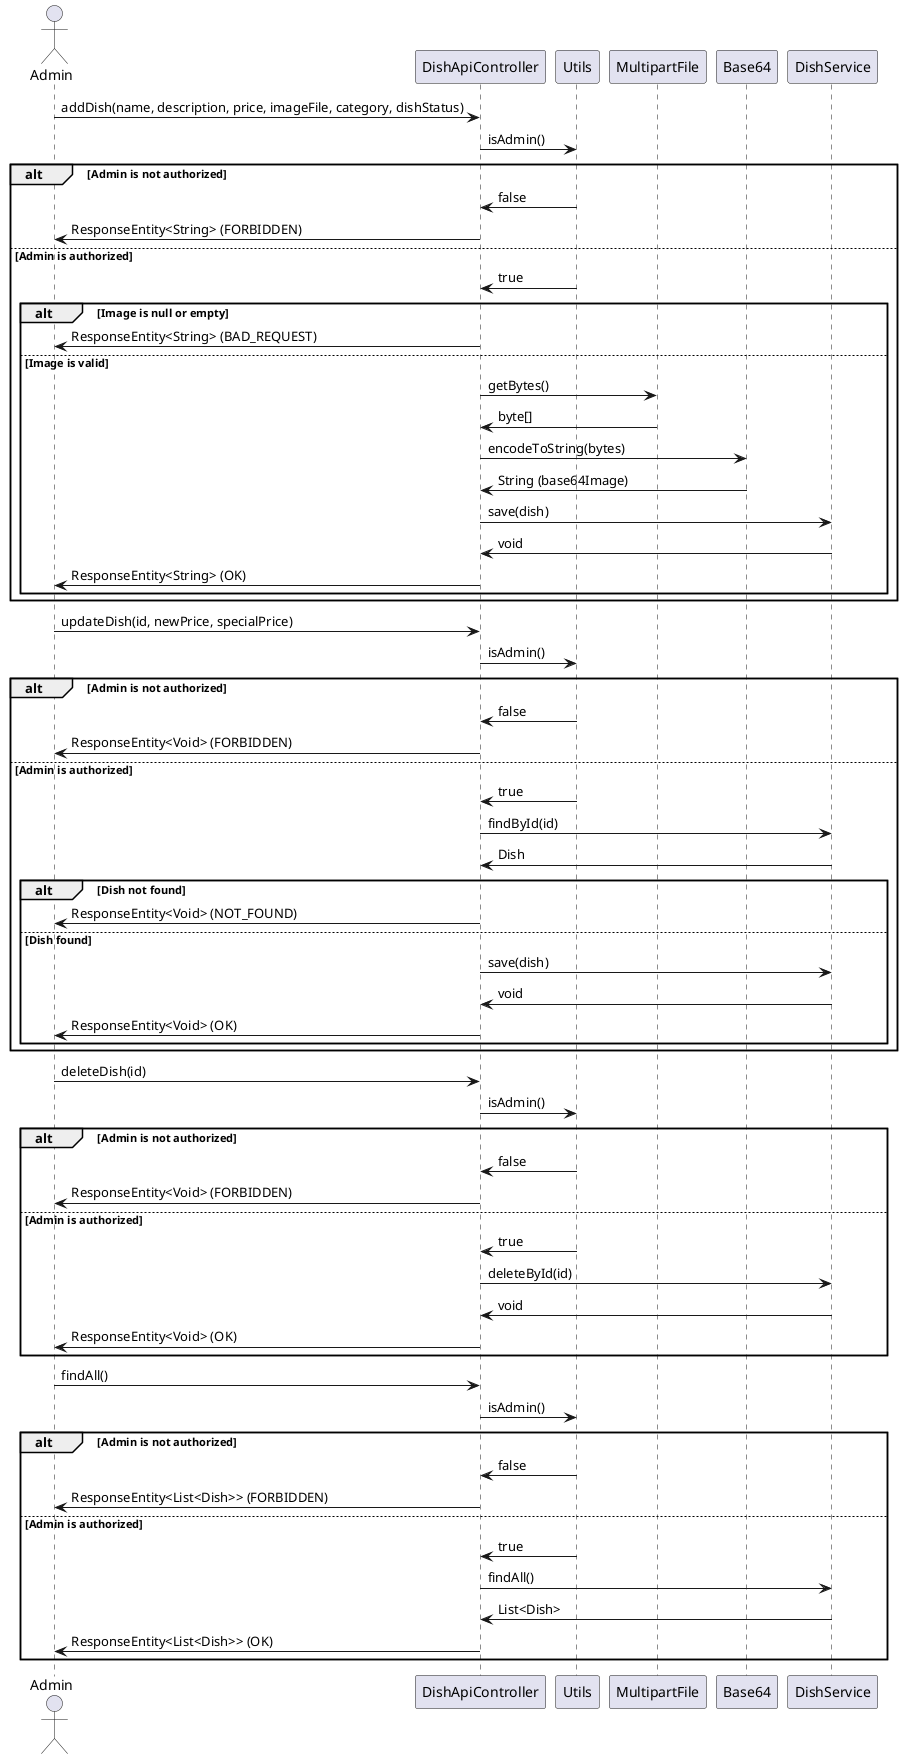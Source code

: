 @startuml
actor Admin

' Sequence for adding a dish
Admin -> DishApiController: addDish(name, description, price, imageFile, category, dishStatus)
DishApiController -> Utils: isAdmin()
alt Admin is not authorized
    Utils -> DishApiController: false
    DishApiController -> Admin: ResponseEntity<String> (FORBIDDEN)
else Admin is authorized
    Utils -> DishApiController: true
    alt Image is null or empty
        DishApiController -> Admin: ResponseEntity<String> (BAD_REQUEST)
    else Image is valid
        DishApiController -> MultipartFile: getBytes()
        MultipartFile -> DishApiController: byte[]
        DishApiController -> Base64: encodeToString(bytes)
        Base64 -> DishApiController: String (base64Image)
        DishApiController -> DishService: save(dish)
        DishService -> DishApiController: void
        DishApiController -> Admin: ResponseEntity<String> (OK)
    end
end

' Sequence for updating a dish
Admin -> DishApiController: updateDish(id, newPrice, specialPrice)
DishApiController -> Utils: isAdmin()
alt Admin is not authorized
    Utils -> DishApiController: false
    DishApiController -> Admin: ResponseEntity<Void> (FORBIDDEN)
else Admin is authorized
    Utils -> DishApiController: true
    DishApiController -> DishService: findById(id)
    DishService -> DishApiController: Dish
    alt Dish not found
        DishApiController -> Admin: ResponseEntity<Void> (NOT_FOUND)
    else Dish found
        DishApiController -> DishService: save(dish)
        DishService -> DishApiController: void
        DishApiController -> Admin: ResponseEntity<Void> (OK)
    end
end

' Sequence for deleting a dish
Admin -> DishApiController: deleteDish(id)
DishApiController -> Utils: isAdmin()
alt Admin is not authorized
    Utils -> DishApiController: false
    DishApiController -> Admin: ResponseEntity<Void> (FORBIDDEN)
else Admin is authorized
    Utils -> DishApiController: true
    DishApiController -> DishService: deleteById(id)
    DishService -> DishApiController: void
    DishApiController -> Admin: ResponseEntity<Void> (OK)
end

' Sequence for finding all dishes
Admin -> DishApiController: findAll()
DishApiController -> Utils: isAdmin()
alt Admin is not authorized
    Utils -> DishApiController: false
    DishApiController -> Admin: ResponseEntity<List<Dish>> (FORBIDDEN)
else Admin is authorized
    Utils -> DishApiController: true
    DishApiController -> DishService: findAll()
    DishService -> DishApiController: List<Dish>
    DishApiController -> Admin: ResponseEntity<List<Dish>> (OK)
end

@enduml